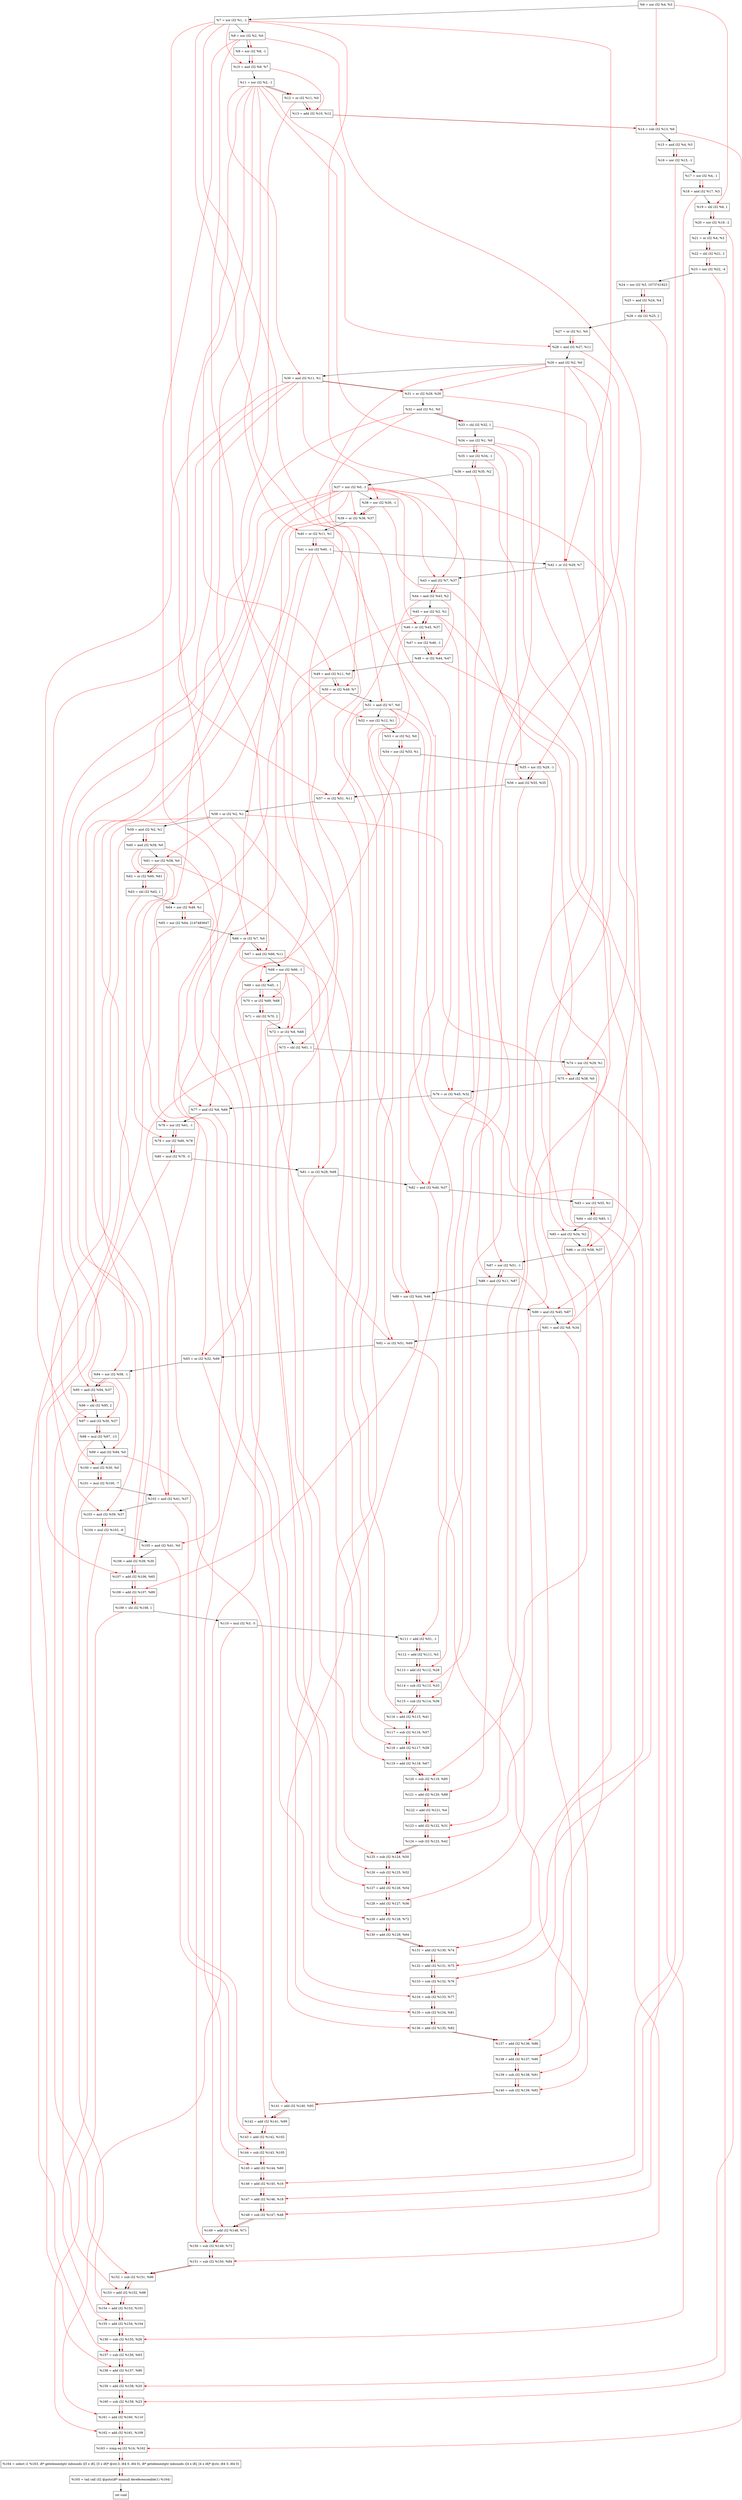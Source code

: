 digraph "DFG for'crackme' function" {
	Node0x2299390[shape=record, label="  %6 = xor i32 %4, %3"];
	Node0x2299a10[shape=record, label="  %7 = xor i32 %1, -1"];
	Node0x2299a80[shape=record, label="  %8 = xor i32 %2, %0"];
	Node0x2299af0[shape=record, label="  %9 = xor i32 %8, -1"];
	Node0x2299b60[shape=record, label="  %10 = and i32 %9, %7"];
	Node0x2299bd0[shape=record, label="  %11 = xor i32 %2, -1"];
	Node0x2299c40[shape=record, label="  %12 = or i32 %11, %0"];
	Node0x2299cb0[shape=record, label="  %13 = add i32 %10, %12"];
	Node0x2299d20[shape=record, label="  %14 = sub i32 %13, %6"];
	Node0x2299d90[shape=record, label="  %15 = and i32 %4, %3"];
	Node0x2299e00[shape=record, label="  %16 = xor i32 %15, -1"];
	Node0x2299e70[shape=record, label="  %17 = xor i32 %4, -1"];
	Node0x2299ee0[shape=record, label="  %18 = and i32 %17, %3"];
	Node0x2299f80[shape=record, label="  %19 = shl i32 %6, 1"];
	Node0x229a020[shape=record, label="  %20 = xor i32 %19, -2"];
	Node0x229a090[shape=record, label="  %21 = or i32 %4, %3"];
	Node0x229a130[shape=record, label="  %22 = shl i32 %21, 2"];
	Node0x229a1d0[shape=record, label="  %23 = xor i32 %22, -4"];
	Node0x229a270[shape=record, label="  %24 = xor i32 %3, 1073741823"];
	Node0x229a2e0[shape=record, label="  %25 = and i32 %24, %4"];
	Node0x229a350[shape=record, label="  %26 = shl i32 %25, 2"];
	Node0x229a3c0[shape=record, label="  %27 = or i32 %1, %0"];
	Node0x229a430[shape=record, label="  %28 = and i32 %27, %11"];
	Node0x229a4a0[shape=record, label="  %29 = and i32 %2, %0"];
	Node0x229a510[shape=record, label="  %30 = and i32 %11, %1"];
	Node0x229a580[shape=record, label="  %31 = or i32 %29, %30"];
	Node0x229a5f0[shape=record, label="  %32 = and i32 %1, %0"];
	Node0x229a870[shape=record, label="  %33 = shl i32 %32, 1"];
	Node0x229a8e0[shape=record, label="  %34 = xor i32 %1, %0"];
	Node0x229a950[shape=record, label="  %35 = xor i32 %34, -1"];
	Node0x229a9c0[shape=record, label="  %36 = and i32 %35, %2"];
	Node0x229aa30[shape=record, label="  %37 = xor i32 %0, -1"];
	Node0x229aaa0[shape=record, label="  %38 = xor i32 %30, -1"];
	Node0x229ab10[shape=record, label="  %39 = or i32 %38, %37"];
	Node0x229ab80[shape=record, label="  %40 = or i32 %11, %1"];
	Node0x229abf0[shape=record, label="  %41 = xor i32 %40, -1"];
	Node0x229ac60[shape=record, label="  %42 = or i32 %29, %7"];
	Node0x229acd0[shape=record, label="  %43 = and i32 %7, %37"];
	Node0x229ad40[shape=record, label="  %44 = and i32 %43, %2"];
	Node0x229adb0[shape=record, label="  %45 = xor i32 %2, %1"];
	Node0x229ae20[shape=record, label="  %46 = or i32 %45, %37"];
	Node0x229ae90[shape=record, label="  %47 = xor i32 %46, -1"];
	Node0x229af00[shape=record, label="  %48 = or i32 %44, %47"];
	Node0x229af70[shape=record, label="  %49 = and i32 %11, %0"];
	Node0x229afe0[shape=record, label="  %50 = or i32 %49, %7"];
	Node0x229b050[shape=record, label="  %51 = and i32 %7, %0"];
	Node0x229b0c0[shape=record, label="  %52 = xor i32 %12, %1"];
	Node0x229b130[shape=record, label="  %53 = or i32 %2, %0"];
	Node0x229b1a0[shape=record, label="  %54 = xor i32 %53, %1"];
	Node0x229b210[shape=record, label="  %55 = xor i32 %29, -1"];
	Node0x229b280[shape=record, label="  %56 = and i32 %55, %35"];
	Node0x229b2f0[shape=record, label="  %57 = or i32 %51, %11"];
	Node0x229b360[shape=record, label="  %58 = or i32 %2, %1"];
	Node0x229b3d0[shape=record, label="  %59 = and i32 %2, %1"];
	Node0x229b440[shape=record, label="  %60 = and i32 %59, %0"];
	Node0x229b4b0[shape=record, label="  %61 = xor i32 %58, %0"];
	Node0x229b520[shape=record, label="  %62 = or i32 %60, %61"];
	Node0x229b590[shape=record, label="  %63 = shl i32 %62, 1"];
	Node0x229b600[shape=record, label="  %64 = xor i32 %49, %1"];
	Node0x229bab0[shape=record, label="  %65 = xor i32 %64, 2147483647"];
	Node0x229bb20[shape=record, label="  %66 = or i32 %7, %0"];
	Node0x229bb90[shape=record, label="  %67 = and i32 %66, %11"];
	Node0x229bc00[shape=record, label="  %68 = xor i32 %66, -1"];
	Node0x229bc70[shape=record, label="  %69 = xor i32 %45, -1"];
	Node0x229bce0[shape=record, label="  %70 = or i32 %69, %68"];
	Node0x229bd50[shape=record, label="  %71 = shl i32 %70, 2"];
	Node0x229bdc0[shape=record, label="  %72 = or i32 %8, %68"];
	Node0x229be30[shape=record, label="  %73 = shl i32 %61, 1"];
	Node0x229bea0[shape=record, label="  %74 = xor i32 %29, %1"];
	Node0x229bf10[shape=record, label="  %75 = and i32 %38, %0"];
	Node0x229bf80[shape=record, label="  %76 = or i32 %45, %32"];
	Node0x229bff0[shape=record, label="  %77 = and i32 %8, %66"];
	Node0x229c060[shape=record, label="  %78 = xor i32 %61, -1"];
	Node0x229c0d0[shape=record, label="  %79 = xor i32 %60, %78"];
	Node0x229c170[shape=record, label="  %80 = mul i32 %79, -3"];
	Node0x229c1e0[shape=record, label="  %81 = or i32 %29, %68"];
	Node0x229c250[shape=record, label="  %82 = and i32 %40, %37"];
	Node0x229c2c0[shape=record, label="  %83 = xor i32 %55, %1"];
	Node0x229c330[shape=record, label="  %84 = shl i32 %83, 1"];
	Node0x229c3a0[shape=record, label="  %85 = and i32 %34, %2"];
	Node0x229c410[shape=record, label="  %86 = or i32 %58, %37"];
	Node0x229c480[shape=record, label="  %87 = xor i32 %51, -1"];
	Node0x229c4f0[shape=record, label="  %88 = and i32 %11, %87"];
	Node0x229c560[shape=record, label="  %89 = xor i32 %44, %46"];
	Node0x229c5d0[shape=record, label="  %90 = and i32 %45, %87"];
	Node0x229c640[shape=record, label="  %91 = and i32 %8, %34"];
	Node0x229c6b0[shape=record, label="  %92 = or i32 %51, %69"];
	Node0x229c720[shape=record, label="  %93 = or i32 %32, %69"];
	Node0x229c790[shape=record, label="  %94 = xor i32 %58, -1"];
	Node0x229c800[shape=record, label="  %95 = and i32 %94, %37"];
	Node0x229c870[shape=record, label="  %96 = shl i32 %95, 2"];
	Node0x229c8e0[shape=record, label="  %97 = and i32 %30, %37"];
	Node0x229c980[shape=record, label="  %98 = mul i32 %97, -13"];
	Node0x229c9f0[shape=record, label="  %99 = and i32 %94, %0"];
	Node0x229ca60[shape=record, label="  %100 = and i32 %30, %0"];
	Node0x229cb00[shape=record, label="  %101 = mul i32 %100, -7"];
	Node0x229cb70[shape=record, label="  %102 = and i32 %41, %37"];
	Node0x229cbe0[shape=record, label="  %103 = and i32 %59, %37"];
	Node0x229cc80[shape=record, label="  %104 = mul i32 %103, -6"];
	Node0x229ccf0[shape=record, label="  %105 = and i32 %41, %0"];
	Node0x229cd60[shape=record, label="  %106 = add i32 %39, %30"];
	Node0x229cdd0[shape=record, label="  %107 = add i32 %106, %65"];
	Node0x229ce40[shape=record, label="  %108 = add i32 %107, %89"];
	Node0x229ceb0[shape=record, label="  %109 = shl i32 %108, 1"];
	Node0x229cf50[shape=record, label="  %110 = mul i32 %3, -5"];
	Node0x229cfc0[shape=record, label="  %111 = add i32 %51, -1"];
	Node0x229d030[shape=record, label="  %112 = add i32 %111, %3"];
	Node0x229d0a0[shape=record, label="  %113 = add i32 %112, %28"];
	Node0x229d110[shape=record, label="  %114 = sub i32 %113, %33"];
	Node0x229d180[shape=record, label="  %115 = sub i32 %114, %36"];
	Node0x229d1f0[shape=record, label="  %116 = add i32 %115, %41"];
	Node0x229d260[shape=record, label="  %117 = sub i32 %116, %57"];
	Node0x229d2d0[shape=record, label="  %118 = add i32 %117, %58"];
	Node0x229d340[shape=record, label="  %119 = add i32 %118, %67"];
	Node0x229d3b0[shape=record, label="  %120 = sub i32 %119, %85"];
	Node0x229d420[shape=record, label="  %121 = add i32 %120, %88"];
	Node0x229d490[shape=record, label="  %122 = add i32 %121, %4"];
	Node0x229d500[shape=record, label="  %123 = add i32 %122, %31"];
	Node0x229d570[shape=record, label="  %124 = sub i32 %123, %42"];
	Node0x229d5e0[shape=record, label="  %125 = sub i32 %124, %50"];
	Node0x229d650[shape=record, label="  %126 = sub i32 %125, %52"];
	Node0x229d6c0[shape=record, label="  %127 = add i32 %126, %54"];
	Node0x229d730[shape=record, label="  %128 = add i32 %127, %56"];
	Node0x229dfb0[shape=record, label="  %129 = add i32 %128, %72"];
	Node0x229e020[shape=record, label="  %130 = add i32 %129, %64"];
	Node0x229e090[shape=record, label="  %131 = add i32 %130, %74"];
	Node0x229e100[shape=record, label="  %132 = add i32 %131, %75"];
	Node0x229e170[shape=record, label="  %133 = sub i32 %132, %76"];
	Node0x229e1e0[shape=record, label="  %134 = sub i32 %133, %77"];
	Node0x229e250[shape=record, label="  %135 = sub i32 %134, %81"];
	Node0x229e2c0[shape=record, label="  %136 = add i32 %135, %82"];
	Node0x229e330[shape=record, label="  %137 = add i32 %136, %86"];
	Node0x229e3a0[shape=record, label="  %138 = add i32 %137, %90"];
	Node0x229e410[shape=record, label="  %139 = sub i32 %138, %91"];
	Node0x229e480[shape=record, label="  %140 = sub i32 %139, %92"];
	Node0x229e4f0[shape=record, label="  %141 = add i32 %140, %93"];
	Node0x229e560[shape=record, label="  %142 = add i32 %141, %99"];
	Node0x229e5d0[shape=record, label="  %143 = add i32 %142, %102"];
	Node0x229e640[shape=record, label="  %144 = sub i32 %143, %105"];
	Node0x229e6b0[shape=record, label="  %145 = add i32 %144, %60"];
	Node0x229e720[shape=record, label="  %146 = add i32 %145, %16"];
	Node0x229e790[shape=record, label="  %147 = add i32 %146, %18"];
	Node0x229e800[shape=record, label="  %148 = sub i32 %147, %48"];
	Node0x229e870[shape=record, label="  %149 = add i32 %148, %71"];
	Node0x229e8e0[shape=record, label="  %150 = sub i32 %149, %73"];
	Node0x229e950[shape=record, label="  %151 = sub i32 %150, %84"];
	Node0x229e9c0[shape=record, label="  %152 = sub i32 %151, %96"];
	Node0x229ea30[shape=record, label="  %153 = add i32 %152, %98"];
	Node0x229eaa0[shape=record, label="  %154 = add i32 %153, %101"];
	Node0x229eb10[shape=record, label="  %155 = add i32 %154, %104"];
	Node0x229eb80[shape=record, label="  %156 = sub i32 %155, %26"];
	Node0x229ebf0[shape=record, label="  %157 = sub i32 %156, %63"];
	Node0x229ec60[shape=record, label="  %158 = add i32 %157, %80"];
	Node0x229ecd0[shape=record, label="  %159 = add i32 %158, %20"];
	Node0x229ed40[shape=record, label="  %160 = sub i32 %159, %23"];
	Node0x229edb0[shape=record, label="  %161 = add i32 %160, %110"];
	Node0x229ee20[shape=record, label="  %162 = add i32 %161, %109"];
	Node0x229ee90[shape=record, label="  %163 = icmp eq i32 %14, %162"];
	Node0x2239268[shape=record, label="  %164 = select i1 %163, i8* getelementptr inbounds ([5 x i8], [5 x i8]* @str.3, i64 0, i64 0), i8* getelementptr inbounds ([4 x i8], [4 x i8]* @str, i64 0, i64 0)"];
	Node0x229f120[shape=record, label="  %165 = tail call i32 @puts(i8* nonnull dereferenceable(1) %164)"];
	Node0x229f170[shape=record, label="  ret void"];
	Node0x2299390 -> Node0x2299a10;
	Node0x2299a10 -> Node0x2299a80;
	Node0x2299a80 -> Node0x2299af0;
	Node0x2299af0 -> Node0x2299b60;
	Node0x2299b60 -> Node0x2299bd0;
	Node0x2299bd0 -> Node0x2299c40;
	Node0x2299c40 -> Node0x2299cb0;
	Node0x2299cb0 -> Node0x2299d20;
	Node0x2299d20 -> Node0x2299d90;
	Node0x2299d90 -> Node0x2299e00;
	Node0x2299e00 -> Node0x2299e70;
	Node0x2299e70 -> Node0x2299ee0;
	Node0x2299ee0 -> Node0x2299f80;
	Node0x2299f80 -> Node0x229a020;
	Node0x229a020 -> Node0x229a090;
	Node0x229a090 -> Node0x229a130;
	Node0x229a130 -> Node0x229a1d0;
	Node0x229a1d0 -> Node0x229a270;
	Node0x229a270 -> Node0x229a2e0;
	Node0x229a2e0 -> Node0x229a350;
	Node0x229a350 -> Node0x229a3c0;
	Node0x229a3c0 -> Node0x229a430;
	Node0x229a430 -> Node0x229a4a0;
	Node0x229a4a0 -> Node0x229a510;
	Node0x229a510 -> Node0x229a580;
	Node0x229a580 -> Node0x229a5f0;
	Node0x229a5f0 -> Node0x229a870;
	Node0x229a870 -> Node0x229a8e0;
	Node0x229a8e0 -> Node0x229a950;
	Node0x229a950 -> Node0x229a9c0;
	Node0x229a9c0 -> Node0x229aa30;
	Node0x229aa30 -> Node0x229aaa0;
	Node0x229aaa0 -> Node0x229ab10;
	Node0x229ab10 -> Node0x229ab80;
	Node0x229ab80 -> Node0x229abf0;
	Node0x229abf0 -> Node0x229ac60;
	Node0x229ac60 -> Node0x229acd0;
	Node0x229acd0 -> Node0x229ad40;
	Node0x229ad40 -> Node0x229adb0;
	Node0x229adb0 -> Node0x229ae20;
	Node0x229ae20 -> Node0x229ae90;
	Node0x229ae90 -> Node0x229af00;
	Node0x229af00 -> Node0x229af70;
	Node0x229af70 -> Node0x229afe0;
	Node0x229afe0 -> Node0x229b050;
	Node0x229b050 -> Node0x229b0c0;
	Node0x229b0c0 -> Node0x229b130;
	Node0x229b130 -> Node0x229b1a0;
	Node0x229b1a0 -> Node0x229b210;
	Node0x229b210 -> Node0x229b280;
	Node0x229b280 -> Node0x229b2f0;
	Node0x229b2f0 -> Node0x229b360;
	Node0x229b360 -> Node0x229b3d0;
	Node0x229b3d0 -> Node0x229b440;
	Node0x229b440 -> Node0x229b4b0;
	Node0x229b4b0 -> Node0x229b520;
	Node0x229b520 -> Node0x229b590;
	Node0x229b590 -> Node0x229b600;
	Node0x229b600 -> Node0x229bab0;
	Node0x229bab0 -> Node0x229bb20;
	Node0x229bb20 -> Node0x229bb90;
	Node0x229bb90 -> Node0x229bc00;
	Node0x229bc00 -> Node0x229bc70;
	Node0x229bc70 -> Node0x229bce0;
	Node0x229bce0 -> Node0x229bd50;
	Node0x229bd50 -> Node0x229bdc0;
	Node0x229bdc0 -> Node0x229be30;
	Node0x229be30 -> Node0x229bea0;
	Node0x229bea0 -> Node0x229bf10;
	Node0x229bf10 -> Node0x229bf80;
	Node0x229bf80 -> Node0x229bff0;
	Node0x229bff0 -> Node0x229c060;
	Node0x229c060 -> Node0x229c0d0;
	Node0x229c0d0 -> Node0x229c170;
	Node0x229c170 -> Node0x229c1e0;
	Node0x229c1e0 -> Node0x229c250;
	Node0x229c250 -> Node0x229c2c0;
	Node0x229c2c0 -> Node0x229c330;
	Node0x229c330 -> Node0x229c3a0;
	Node0x229c3a0 -> Node0x229c410;
	Node0x229c410 -> Node0x229c480;
	Node0x229c480 -> Node0x229c4f0;
	Node0x229c4f0 -> Node0x229c560;
	Node0x229c560 -> Node0x229c5d0;
	Node0x229c5d0 -> Node0x229c640;
	Node0x229c640 -> Node0x229c6b0;
	Node0x229c6b0 -> Node0x229c720;
	Node0x229c720 -> Node0x229c790;
	Node0x229c790 -> Node0x229c800;
	Node0x229c800 -> Node0x229c870;
	Node0x229c870 -> Node0x229c8e0;
	Node0x229c8e0 -> Node0x229c980;
	Node0x229c980 -> Node0x229c9f0;
	Node0x229c9f0 -> Node0x229ca60;
	Node0x229ca60 -> Node0x229cb00;
	Node0x229cb00 -> Node0x229cb70;
	Node0x229cb70 -> Node0x229cbe0;
	Node0x229cbe0 -> Node0x229cc80;
	Node0x229cc80 -> Node0x229ccf0;
	Node0x229ccf0 -> Node0x229cd60;
	Node0x229cd60 -> Node0x229cdd0;
	Node0x229cdd0 -> Node0x229ce40;
	Node0x229ce40 -> Node0x229ceb0;
	Node0x229ceb0 -> Node0x229cf50;
	Node0x229cf50 -> Node0x229cfc0;
	Node0x229cfc0 -> Node0x229d030;
	Node0x229d030 -> Node0x229d0a0;
	Node0x229d0a0 -> Node0x229d110;
	Node0x229d110 -> Node0x229d180;
	Node0x229d180 -> Node0x229d1f0;
	Node0x229d1f0 -> Node0x229d260;
	Node0x229d260 -> Node0x229d2d0;
	Node0x229d2d0 -> Node0x229d340;
	Node0x229d340 -> Node0x229d3b0;
	Node0x229d3b0 -> Node0x229d420;
	Node0x229d420 -> Node0x229d490;
	Node0x229d490 -> Node0x229d500;
	Node0x229d500 -> Node0x229d570;
	Node0x229d570 -> Node0x229d5e0;
	Node0x229d5e0 -> Node0x229d650;
	Node0x229d650 -> Node0x229d6c0;
	Node0x229d6c0 -> Node0x229d730;
	Node0x229d730 -> Node0x229dfb0;
	Node0x229dfb0 -> Node0x229e020;
	Node0x229e020 -> Node0x229e090;
	Node0x229e090 -> Node0x229e100;
	Node0x229e100 -> Node0x229e170;
	Node0x229e170 -> Node0x229e1e0;
	Node0x229e1e0 -> Node0x229e250;
	Node0x229e250 -> Node0x229e2c0;
	Node0x229e2c0 -> Node0x229e330;
	Node0x229e330 -> Node0x229e3a0;
	Node0x229e3a0 -> Node0x229e410;
	Node0x229e410 -> Node0x229e480;
	Node0x229e480 -> Node0x229e4f0;
	Node0x229e4f0 -> Node0x229e560;
	Node0x229e560 -> Node0x229e5d0;
	Node0x229e5d0 -> Node0x229e640;
	Node0x229e640 -> Node0x229e6b0;
	Node0x229e6b0 -> Node0x229e720;
	Node0x229e720 -> Node0x229e790;
	Node0x229e790 -> Node0x229e800;
	Node0x229e800 -> Node0x229e870;
	Node0x229e870 -> Node0x229e8e0;
	Node0x229e8e0 -> Node0x229e950;
	Node0x229e950 -> Node0x229e9c0;
	Node0x229e9c0 -> Node0x229ea30;
	Node0x229ea30 -> Node0x229eaa0;
	Node0x229eaa0 -> Node0x229eb10;
	Node0x229eb10 -> Node0x229eb80;
	Node0x229eb80 -> Node0x229ebf0;
	Node0x229ebf0 -> Node0x229ec60;
	Node0x229ec60 -> Node0x229ecd0;
	Node0x229ecd0 -> Node0x229ed40;
	Node0x229ed40 -> Node0x229edb0;
	Node0x229edb0 -> Node0x229ee20;
	Node0x229ee20 -> Node0x229ee90;
	Node0x229ee90 -> Node0x2239268;
	Node0x2239268 -> Node0x229f120;
	Node0x229f120 -> Node0x229f170;
edge [color=red]
	Node0x2299a80 -> Node0x2299af0;
	Node0x2299af0 -> Node0x2299b60;
	Node0x2299a10 -> Node0x2299b60;
	Node0x2299bd0 -> Node0x2299c40;
	Node0x2299b60 -> Node0x2299cb0;
	Node0x2299c40 -> Node0x2299cb0;
	Node0x2299cb0 -> Node0x2299d20;
	Node0x2299390 -> Node0x2299d20;
	Node0x2299d90 -> Node0x2299e00;
	Node0x2299e70 -> Node0x2299ee0;
	Node0x2299390 -> Node0x2299f80;
	Node0x2299f80 -> Node0x229a020;
	Node0x229a090 -> Node0x229a130;
	Node0x229a130 -> Node0x229a1d0;
	Node0x229a270 -> Node0x229a2e0;
	Node0x229a2e0 -> Node0x229a350;
	Node0x229a3c0 -> Node0x229a430;
	Node0x2299bd0 -> Node0x229a430;
	Node0x2299bd0 -> Node0x229a510;
	Node0x229a4a0 -> Node0x229a580;
	Node0x229a510 -> Node0x229a580;
	Node0x229a5f0 -> Node0x229a870;
	Node0x229a8e0 -> Node0x229a950;
	Node0x229a950 -> Node0x229a9c0;
	Node0x229a510 -> Node0x229aaa0;
	Node0x229aaa0 -> Node0x229ab10;
	Node0x229aa30 -> Node0x229ab10;
	Node0x2299bd0 -> Node0x229ab80;
	Node0x229ab80 -> Node0x229abf0;
	Node0x229a4a0 -> Node0x229ac60;
	Node0x2299a10 -> Node0x229ac60;
	Node0x2299a10 -> Node0x229acd0;
	Node0x229aa30 -> Node0x229acd0;
	Node0x229acd0 -> Node0x229ad40;
	Node0x229adb0 -> Node0x229ae20;
	Node0x229aa30 -> Node0x229ae20;
	Node0x229ae20 -> Node0x229ae90;
	Node0x229ad40 -> Node0x229af00;
	Node0x229ae90 -> Node0x229af00;
	Node0x2299bd0 -> Node0x229af70;
	Node0x229af70 -> Node0x229afe0;
	Node0x2299a10 -> Node0x229afe0;
	Node0x2299a10 -> Node0x229b050;
	Node0x2299c40 -> Node0x229b0c0;
	Node0x229b130 -> Node0x229b1a0;
	Node0x229a4a0 -> Node0x229b210;
	Node0x229b210 -> Node0x229b280;
	Node0x229a950 -> Node0x229b280;
	Node0x229b050 -> Node0x229b2f0;
	Node0x2299bd0 -> Node0x229b2f0;
	Node0x229b3d0 -> Node0x229b440;
	Node0x229b360 -> Node0x229b4b0;
	Node0x229b440 -> Node0x229b520;
	Node0x229b4b0 -> Node0x229b520;
	Node0x229b520 -> Node0x229b590;
	Node0x229af70 -> Node0x229b600;
	Node0x229b600 -> Node0x229bab0;
	Node0x2299a10 -> Node0x229bb20;
	Node0x229bb20 -> Node0x229bb90;
	Node0x2299bd0 -> Node0x229bb90;
	Node0x229bb20 -> Node0x229bc00;
	Node0x229adb0 -> Node0x229bc70;
	Node0x229bc70 -> Node0x229bce0;
	Node0x229bc00 -> Node0x229bce0;
	Node0x229bce0 -> Node0x229bd50;
	Node0x2299a80 -> Node0x229bdc0;
	Node0x229bc00 -> Node0x229bdc0;
	Node0x229b4b0 -> Node0x229be30;
	Node0x229a4a0 -> Node0x229bea0;
	Node0x229aaa0 -> Node0x229bf10;
	Node0x229adb0 -> Node0x229bf80;
	Node0x229a5f0 -> Node0x229bf80;
	Node0x2299a80 -> Node0x229bff0;
	Node0x229bb20 -> Node0x229bff0;
	Node0x229b4b0 -> Node0x229c060;
	Node0x229b440 -> Node0x229c0d0;
	Node0x229c060 -> Node0x229c0d0;
	Node0x229c0d0 -> Node0x229c170;
	Node0x229a4a0 -> Node0x229c1e0;
	Node0x229bc00 -> Node0x229c1e0;
	Node0x229ab80 -> Node0x229c250;
	Node0x229aa30 -> Node0x229c250;
	Node0x229b210 -> Node0x229c2c0;
	Node0x229c2c0 -> Node0x229c330;
	Node0x229a8e0 -> Node0x229c3a0;
	Node0x229b360 -> Node0x229c410;
	Node0x229aa30 -> Node0x229c410;
	Node0x229b050 -> Node0x229c480;
	Node0x2299bd0 -> Node0x229c4f0;
	Node0x229c480 -> Node0x229c4f0;
	Node0x229ad40 -> Node0x229c560;
	Node0x229ae20 -> Node0x229c560;
	Node0x229adb0 -> Node0x229c5d0;
	Node0x229c480 -> Node0x229c5d0;
	Node0x2299a80 -> Node0x229c640;
	Node0x229a8e0 -> Node0x229c640;
	Node0x229b050 -> Node0x229c6b0;
	Node0x229bc70 -> Node0x229c6b0;
	Node0x229a5f0 -> Node0x229c720;
	Node0x229bc70 -> Node0x229c720;
	Node0x229b360 -> Node0x229c790;
	Node0x229c790 -> Node0x229c800;
	Node0x229aa30 -> Node0x229c800;
	Node0x229c800 -> Node0x229c870;
	Node0x229a510 -> Node0x229c8e0;
	Node0x229aa30 -> Node0x229c8e0;
	Node0x229c8e0 -> Node0x229c980;
	Node0x229c790 -> Node0x229c9f0;
	Node0x229a510 -> Node0x229ca60;
	Node0x229ca60 -> Node0x229cb00;
	Node0x229abf0 -> Node0x229cb70;
	Node0x229aa30 -> Node0x229cb70;
	Node0x229b3d0 -> Node0x229cbe0;
	Node0x229aa30 -> Node0x229cbe0;
	Node0x229cbe0 -> Node0x229cc80;
	Node0x229abf0 -> Node0x229ccf0;
	Node0x229ab10 -> Node0x229cd60;
	Node0x229a510 -> Node0x229cd60;
	Node0x229cd60 -> Node0x229cdd0;
	Node0x229bab0 -> Node0x229cdd0;
	Node0x229cdd0 -> Node0x229ce40;
	Node0x229c560 -> Node0x229ce40;
	Node0x229ce40 -> Node0x229ceb0;
	Node0x229b050 -> Node0x229cfc0;
	Node0x229cfc0 -> Node0x229d030;
	Node0x229d030 -> Node0x229d0a0;
	Node0x229a430 -> Node0x229d0a0;
	Node0x229d0a0 -> Node0x229d110;
	Node0x229a870 -> Node0x229d110;
	Node0x229d110 -> Node0x229d180;
	Node0x229a9c0 -> Node0x229d180;
	Node0x229d180 -> Node0x229d1f0;
	Node0x229abf0 -> Node0x229d1f0;
	Node0x229d1f0 -> Node0x229d260;
	Node0x229b2f0 -> Node0x229d260;
	Node0x229d260 -> Node0x229d2d0;
	Node0x229b360 -> Node0x229d2d0;
	Node0x229d2d0 -> Node0x229d340;
	Node0x229bb90 -> Node0x229d340;
	Node0x229d340 -> Node0x229d3b0;
	Node0x229c3a0 -> Node0x229d3b0;
	Node0x229d3b0 -> Node0x229d420;
	Node0x229c4f0 -> Node0x229d420;
	Node0x229d420 -> Node0x229d490;
	Node0x229d490 -> Node0x229d500;
	Node0x229a580 -> Node0x229d500;
	Node0x229d500 -> Node0x229d570;
	Node0x229ac60 -> Node0x229d570;
	Node0x229d570 -> Node0x229d5e0;
	Node0x229afe0 -> Node0x229d5e0;
	Node0x229d5e0 -> Node0x229d650;
	Node0x229b0c0 -> Node0x229d650;
	Node0x229d650 -> Node0x229d6c0;
	Node0x229b1a0 -> Node0x229d6c0;
	Node0x229d6c0 -> Node0x229d730;
	Node0x229b280 -> Node0x229d730;
	Node0x229d730 -> Node0x229dfb0;
	Node0x229bdc0 -> Node0x229dfb0;
	Node0x229dfb0 -> Node0x229e020;
	Node0x229b600 -> Node0x229e020;
	Node0x229e020 -> Node0x229e090;
	Node0x229bea0 -> Node0x229e090;
	Node0x229e090 -> Node0x229e100;
	Node0x229bf10 -> Node0x229e100;
	Node0x229e100 -> Node0x229e170;
	Node0x229bf80 -> Node0x229e170;
	Node0x229e170 -> Node0x229e1e0;
	Node0x229bff0 -> Node0x229e1e0;
	Node0x229e1e0 -> Node0x229e250;
	Node0x229c1e0 -> Node0x229e250;
	Node0x229e250 -> Node0x229e2c0;
	Node0x229c250 -> Node0x229e2c0;
	Node0x229e2c0 -> Node0x229e330;
	Node0x229c410 -> Node0x229e330;
	Node0x229e330 -> Node0x229e3a0;
	Node0x229c5d0 -> Node0x229e3a0;
	Node0x229e3a0 -> Node0x229e410;
	Node0x229c640 -> Node0x229e410;
	Node0x229e410 -> Node0x229e480;
	Node0x229c6b0 -> Node0x229e480;
	Node0x229e480 -> Node0x229e4f0;
	Node0x229c720 -> Node0x229e4f0;
	Node0x229e4f0 -> Node0x229e560;
	Node0x229c9f0 -> Node0x229e560;
	Node0x229e560 -> Node0x229e5d0;
	Node0x229cb70 -> Node0x229e5d0;
	Node0x229e5d0 -> Node0x229e640;
	Node0x229ccf0 -> Node0x229e640;
	Node0x229e640 -> Node0x229e6b0;
	Node0x229b440 -> Node0x229e6b0;
	Node0x229e6b0 -> Node0x229e720;
	Node0x2299e00 -> Node0x229e720;
	Node0x229e720 -> Node0x229e790;
	Node0x2299ee0 -> Node0x229e790;
	Node0x229e790 -> Node0x229e800;
	Node0x229af00 -> Node0x229e800;
	Node0x229e800 -> Node0x229e870;
	Node0x229bd50 -> Node0x229e870;
	Node0x229e870 -> Node0x229e8e0;
	Node0x229be30 -> Node0x229e8e0;
	Node0x229e8e0 -> Node0x229e950;
	Node0x229c330 -> Node0x229e950;
	Node0x229e950 -> Node0x229e9c0;
	Node0x229c870 -> Node0x229e9c0;
	Node0x229e9c0 -> Node0x229ea30;
	Node0x229c980 -> Node0x229ea30;
	Node0x229ea30 -> Node0x229eaa0;
	Node0x229cb00 -> Node0x229eaa0;
	Node0x229eaa0 -> Node0x229eb10;
	Node0x229cc80 -> Node0x229eb10;
	Node0x229eb10 -> Node0x229eb80;
	Node0x229a350 -> Node0x229eb80;
	Node0x229eb80 -> Node0x229ebf0;
	Node0x229b590 -> Node0x229ebf0;
	Node0x229ebf0 -> Node0x229ec60;
	Node0x229c170 -> Node0x229ec60;
	Node0x229ec60 -> Node0x229ecd0;
	Node0x229a020 -> Node0x229ecd0;
	Node0x229ecd0 -> Node0x229ed40;
	Node0x229a1d0 -> Node0x229ed40;
	Node0x229ed40 -> Node0x229edb0;
	Node0x229cf50 -> Node0x229edb0;
	Node0x229edb0 -> Node0x229ee20;
	Node0x229ceb0 -> Node0x229ee20;
	Node0x2299d20 -> Node0x229ee90;
	Node0x229ee20 -> Node0x229ee90;
	Node0x229ee90 -> Node0x2239268;
	Node0x2239268 -> Node0x229f120;
}
